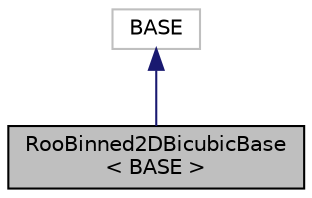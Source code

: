 digraph "RooBinned2DBicubicBase&lt; BASE &gt;"
{
  edge [fontname="Helvetica",fontsize="10",labelfontname="Helvetica",labelfontsize="10"];
  node [fontname="Helvetica",fontsize="10",shape=record];
  Node0 [label="RooBinned2DBicubicBase\l\< BASE \>",height=0.2,width=0.4,color="black", fillcolor="grey75", style="filled", fontcolor="black"];
  Node1 -> Node0 [dir="back",color="midnightblue",fontsize="10",style="solid",fontname="Helvetica"];
  Node1 [label="BASE",height=0.2,width=0.4,color="grey75", fillcolor="white", style="filled"];
}

